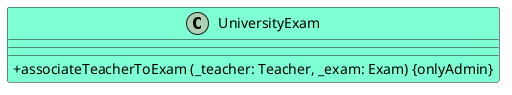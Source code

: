 @startuml
skinparam classAttributeIconSize 0
class UniversityExam #AquaMarine {
__
__
+ associateTeacherToExam (_teacher: Teacher, _exam: Exam) {onlyAdmin}
}
@enduml

